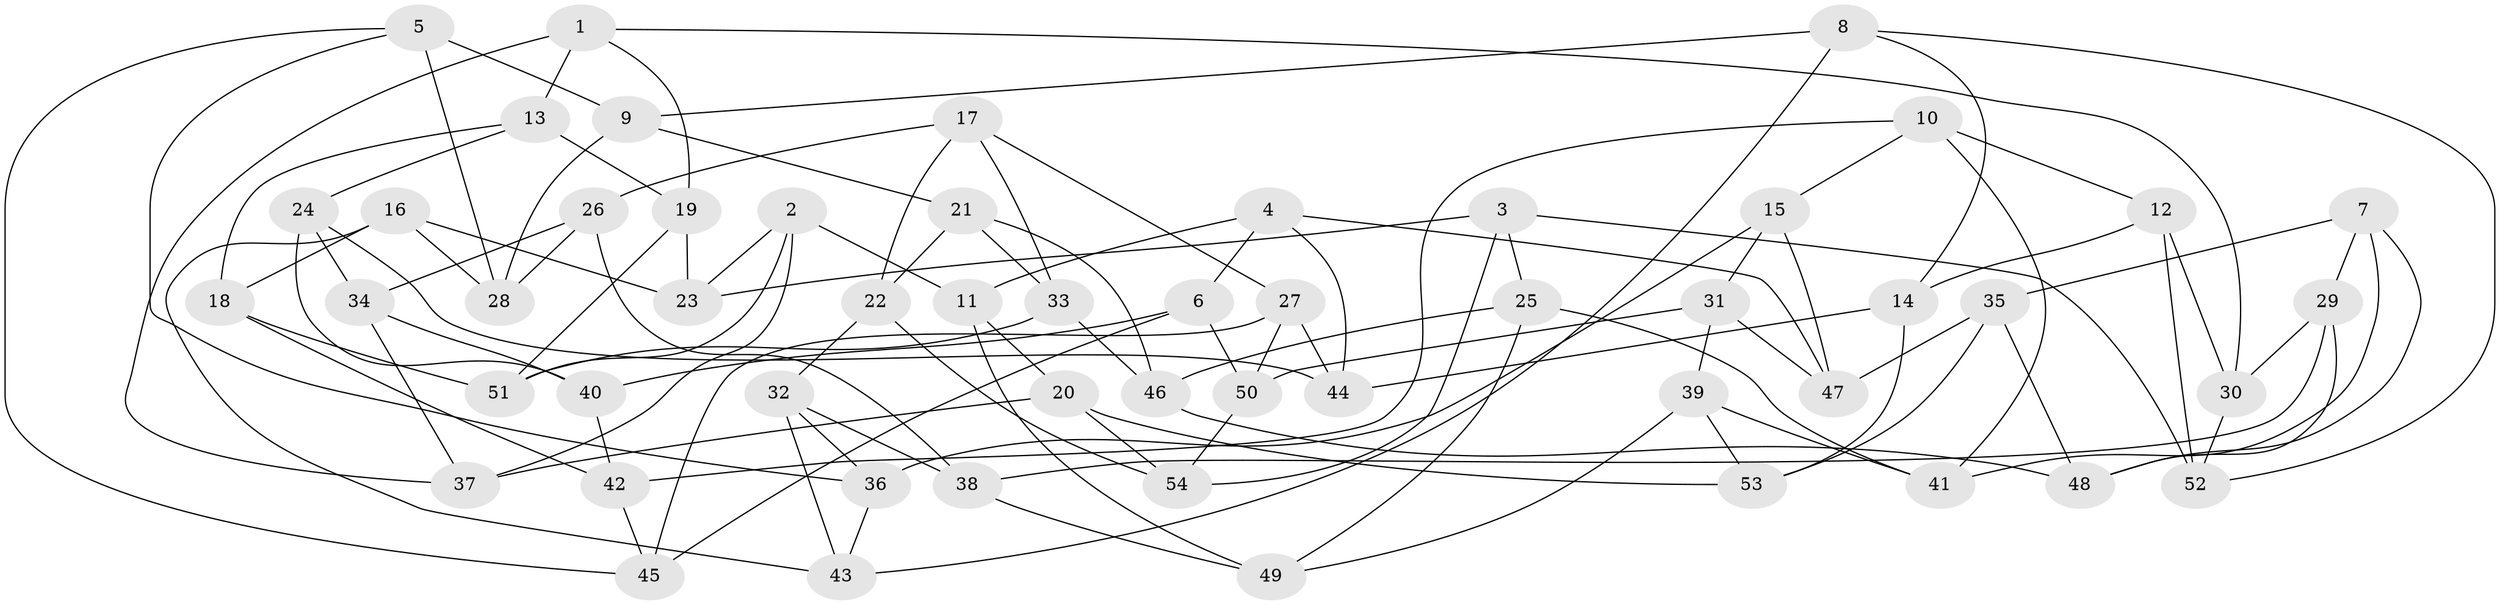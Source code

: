 // coarse degree distribution, {5: 0.16216216216216217, 6: 0.2702702702702703, 4: 0.5135135135135135, 3: 0.05405405405405406}
// Generated by graph-tools (version 1.1) at 2025/52/02/27/25 19:52:32]
// undirected, 54 vertices, 108 edges
graph export_dot {
graph [start="1"]
  node [color=gray90,style=filled];
  1;
  2;
  3;
  4;
  5;
  6;
  7;
  8;
  9;
  10;
  11;
  12;
  13;
  14;
  15;
  16;
  17;
  18;
  19;
  20;
  21;
  22;
  23;
  24;
  25;
  26;
  27;
  28;
  29;
  30;
  31;
  32;
  33;
  34;
  35;
  36;
  37;
  38;
  39;
  40;
  41;
  42;
  43;
  44;
  45;
  46;
  47;
  48;
  49;
  50;
  51;
  52;
  53;
  54;
  1 -- 13;
  1 -- 19;
  1 -- 37;
  1 -- 30;
  2 -- 37;
  2 -- 51;
  2 -- 11;
  2 -- 23;
  3 -- 54;
  3 -- 25;
  3 -- 52;
  3 -- 23;
  4 -- 11;
  4 -- 44;
  4 -- 47;
  4 -- 6;
  5 -- 36;
  5 -- 45;
  5 -- 28;
  5 -- 9;
  6 -- 45;
  6 -- 40;
  6 -- 50;
  7 -- 48;
  7 -- 35;
  7 -- 29;
  7 -- 41;
  8 -- 43;
  8 -- 52;
  8 -- 9;
  8 -- 14;
  9 -- 28;
  9 -- 21;
  10 -- 42;
  10 -- 41;
  10 -- 15;
  10 -- 12;
  11 -- 49;
  11 -- 20;
  12 -- 30;
  12 -- 14;
  12 -- 52;
  13 -- 24;
  13 -- 19;
  13 -- 18;
  14 -- 44;
  14 -- 53;
  15 -- 47;
  15 -- 31;
  15 -- 36;
  16 -- 43;
  16 -- 23;
  16 -- 28;
  16 -- 18;
  17 -- 27;
  17 -- 33;
  17 -- 26;
  17 -- 22;
  18 -- 51;
  18 -- 42;
  19 -- 23;
  19 -- 51;
  20 -- 37;
  20 -- 54;
  20 -- 53;
  21 -- 22;
  21 -- 46;
  21 -- 33;
  22 -- 54;
  22 -- 32;
  24 -- 34;
  24 -- 40;
  24 -- 44;
  25 -- 41;
  25 -- 46;
  25 -- 49;
  26 -- 34;
  26 -- 38;
  26 -- 28;
  27 -- 45;
  27 -- 44;
  27 -- 50;
  29 -- 38;
  29 -- 30;
  29 -- 48;
  30 -- 52;
  31 -- 47;
  31 -- 50;
  31 -- 39;
  32 -- 36;
  32 -- 43;
  32 -- 38;
  33 -- 51;
  33 -- 46;
  34 -- 37;
  34 -- 40;
  35 -- 53;
  35 -- 47;
  35 -- 48;
  36 -- 43;
  38 -- 49;
  39 -- 41;
  39 -- 53;
  39 -- 49;
  40 -- 42;
  42 -- 45;
  46 -- 48;
  50 -- 54;
}
